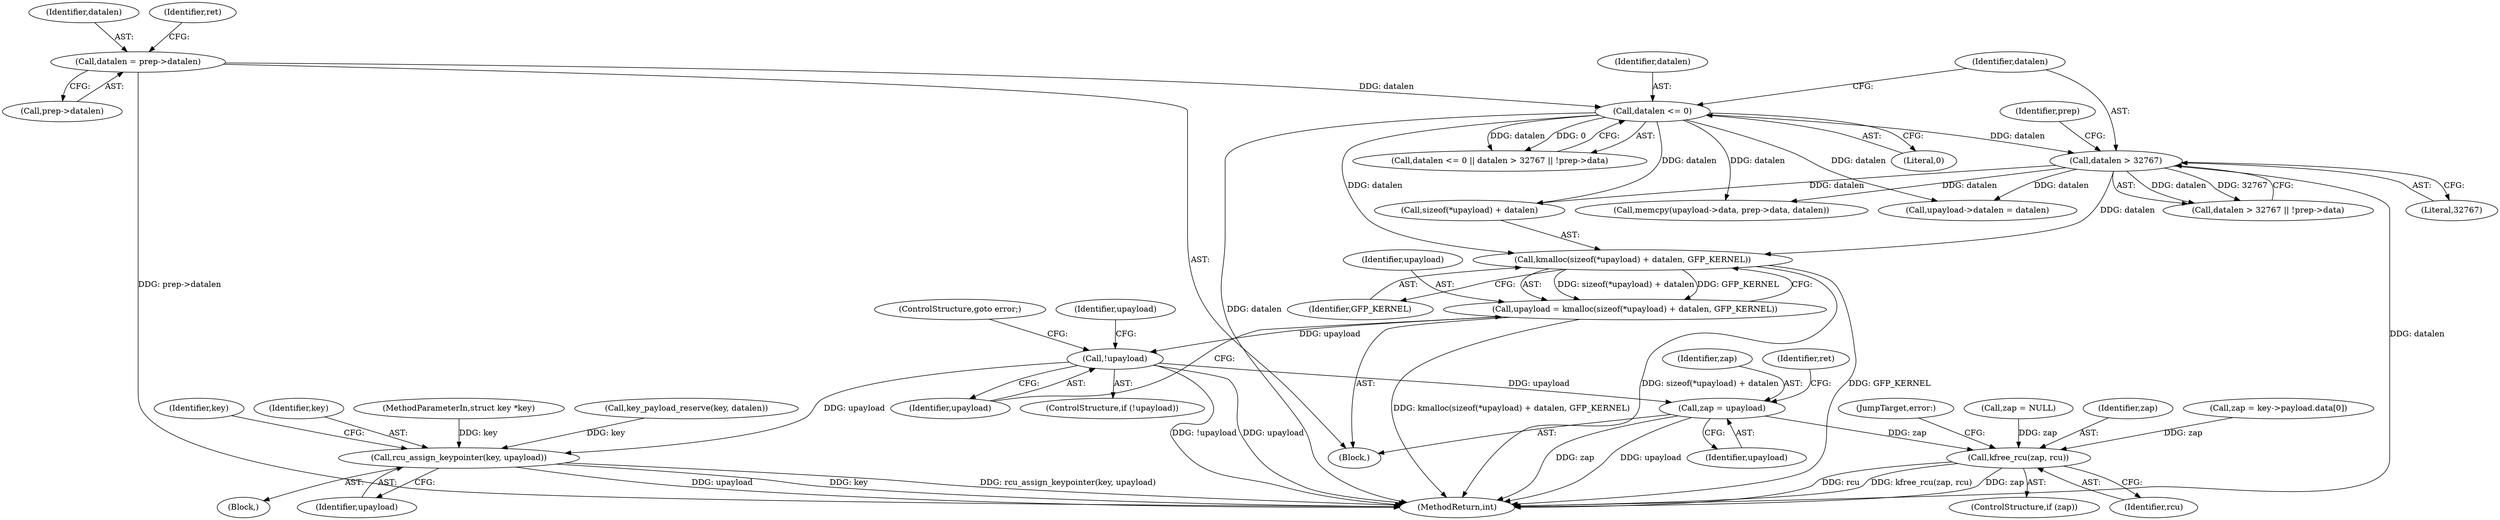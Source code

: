 digraph "0_linux_096fe9eaea40a17e125569f9e657e34cdb6d73bd_1@API" {
"1000140" [label="(Call,kmalloc(sizeof(*upayload) + datalen, GFP_KERNEL))"];
"1000122" [label="(Call,datalen <= 0)"];
"1000110" [label="(Call,datalen = prep->datalen)"];
"1000126" [label="(Call,datalen > 32767)"];
"1000138" [label="(Call,upayload = kmalloc(sizeof(*upayload) + datalen, GFP_KERNEL))"];
"1000148" [label="(Call,!upayload)"];
"1000164" [label="(Call,zap = upayload)"];
"1000208" [label="(Call,kfree_rcu(zap, rcu))"];
"1000198" [label="(Call,rcu_assign_keypointer(key, upayload))"];
"1000165" [label="(Identifier,zap)"];
"1000140" [label="(Call,kmalloc(sizeof(*upayload) + datalen, GFP_KERNEL))"];
"1000106" [label="(Block,)"];
"1000146" [label="(Identifier,GFP_KERNEL)"];
"1000112" [label="(Call,prep->datalen)"];
"1000164" [label="(Call,zap = upayload)"];
"1000122" [label="(Call,datalen <= 0)"];
"1000139" [label="(Identifier,upayload)"];
"1000176" [label="(Block,)"];
"1000195" [label="(Call,zap = NULL)"];
"1000169" [label="(Call,key_payload_reserve(key, datalen))"];
"1000200" [label="(Identifier,upayload)"];
"1000126" [label="(Call,datalen > 32767)"];
"1000214" [label="(MethodReturn,int)"];
"1000148" [label="(Call,!upayload)"];
"1000166" [label="(Identifier,upayload)"];
"1000111" [label="(Identifier,datalen)"];
"1000125" [label="(Call,datalen > 32767 || !prep->data)"];
"1000206" [label="(ControlStructure,if (zap))"];
"1000147" [label="(ControlStructure,if (!upayload))"];
"1000128" [label="(Literal,32767)"];
"1000198" [label="(Call,rcu_assign_keypointer(key, upayload))"];
"1000208" [label="(Call,kfree_rcu(zap, rcu))"];
"1000209" [label="(Identifier,zap)"];
"1000203" [label="(Identifier,key)"];
"1000151" [label="(Call,upayload->datalen = datalen)"];
"1000110" [label="(Call,datalen = prep->datalen)"];
"1000210" [label="(Identifier,rcu)"];
"1000131" [label="(Identifier,prep)"];
"1000150" [label="(ControlStructure,goto error;)"];
"1000199" [label="(Identifier,key)"];
"1000138" [label="(Call,upayload = kmalloc(sizeof(*upayload) + datalen, GFP_KERNEL))"];
"1000149" [label="(Identifier,upayload)"];
"1000121" [label="(Call,datalen <= 0 || datalen > 32767 || !prep->data)"];
"1000153" [label="(Identifier,upayload)"];
"1000185" [label="(Call,zap = key->payload.data[0])"];
"1000123" [label="(Identifier,datalen)"];
"1000104" [label="(MethodParameterIn,struct key *key)"];
"1000156" [label="(Call,memcpy(upayload->data, prep->data, datalen))"];
"1000127" [label="(Identifier,datalen)"];
"1000141" [label="(Call,sizeof(*upayload) + datalen)"];
"1000124" [label="(Literal,0)"];
"1000117" [label="(Identifier,ret)"];
"1000168" [label="(Identifier,ret)"];
"1000211" [label="(JumpTarget,error:)"];
"1000140" -> "1000138"  [label="AST: "];
"1000140" -> "1000146"  [label="CFG: "];
"1000141" -> "1000140"  [label="AST: "];
"1000146" -> "1000140"  [label="AST: "];
"1000138" -> "1000140"  [label="CFG: "];
"1000140" -> "1000214"  [label="DDG: sizeof(*upayload) + datalen"];
"1000140" -> "1000214"  [label="DDG: GFP_KERNEL"];
"1000140" -> "1000138"  [label="DDG: sizeof(*upayload) + datalen"];
"1000140" -> "1000138"  [label="DDG: GFP_KERNEL"];
"1000122" -> "1000140"  [label="DDG: datalen"];
"1000126" -> "1000140"  [label="DDG: datalen"];
"1000122" -> "1000121"  [label="AST: "];
"1000122" -> "1000124"  [label="CFG: "];
"1000123" -> "1000122"  [label="AST: "];
"1000124" -> "1000122"  [label="AST: "];
"1000127" -> "1000122"  [label="CFG: "];
"1000121" -> "1000122"  [label="CFG: "];
"1000122" -> "1000214"  [label="DDG: datalen"];
"1000122" -> "1000121"  [label="DDG: datalen"];
"1000122" -> "1000121"  [label="DDG: 0"];
"1000110" -> "1000122"  [label="DDG: datalen"];
"1000122" -> "1000126"  [label="DDG: datalen"];
"1000122" -> "1000141"  [label="DDG: datalen"];
"1000122" -> "1000151"  [label="DDG: datalen"];
"1000122" -> "1000156"  [label="DDG: datalen"];
"1000110" -> "1000106"  [label="AST: "];
"1000110" -> "1000112"  [label="CFG: "];
"1000111" -> "1000110"  [label="AST: "];
"1000112" -> "1000110"  [label="AST: "];
"1000117" -> "1000110"  [label="CFG: "];
"1000110" -> "1000214"  [label="DDG: prep->datalen"];
"1000126" -> "1000125"  [label="AST: "];
"1000126" -> "1000128"  [label="CFG: "];
"1000127" -> "1000126"  [label="AST: "];
"1000128" -> "1000126"  [label="AST: "];
"1000131" -> "1000126"  [label="CFG: "];
"1000125" -> "1000126"  [label="CFG: "];
"1000126" -> "1000214"  [label="DDG: datalen"];
"1000126" -> "1000125"  [label="DDG: datalen"];
"1000126" -> "1000125"  [label="DDG: 32767"];
"1000126" -> "1000141"  [label="DDG: datalen"];
"1000126" -> "1000151"  [label="DDG: datalen"];
"1000126" -> "1000156"  [label="DDG: datalen"];
"1000138" -> "1000106"  [label="AST: "];
"1000139" -> "1000138"  [label="AST: "];
"1000149" -> "1000138"  [label="CFG: "];
"1000138" -> "1000214"  [label="DDG: kmalloc(sizeof(*upayload) + datalen, GFP_KERNEL)"];
"1000138" -> "1000148"  [label="DDG: upayload"];
"1000148" -> "1000147"  [label="AST: "];
"1000148" -> "1000149"  [label="CFG: "];
"1000149" -> "1000148"  [label="AST: "];
"1000150" -> "1000148"  [label="CFG: "];
"1000153" -> "1000148"  [label="CFG: "];
"1000148" -> "1000214"  [label="DDG: upayload"];
"1000148" -> "1000214"  [label="DDG: !upayload"];
"1000148" -> "1000164"  [label="DDG: upayload"];
"1000148" -> "1000198"  [label="DDG: upayload"];
"1000164" -> "1000106"  [label="AST: "];
"1000164" -> "1000166"  [label="CFG: "];
"1000165" -> "1000164"  [label="AST: "];
"1000166" -> "1000164"  [label="AST: "];
"1000168" -> "1000164"  [label="CFG: "];
"1000164" -> "1000214"  [label="DDG: upayload"];
"1000164" -> "1000214"  [label="DDG: zap"];
"1000164" -> "1000208"  [label="DDG: zap"];
"1000208" -> "1000206"  [label="AST: "];
"1000208" -> "1000210"  [label="CFG: "];
"1000209" -> "1000208"  [label="AST: "];
"1000210" -> "1000208"  [label="AST: "];
"1000211" -> "1000208"  [label="CFG: "];
"1000208" -> "1000214"  [label="DDG: zap"];
"1000208" -> "1000214"  [label="DDG: rcu"];
"1000208" -> "1000214"  [label="DDG: kfree_rcu(zap, rcu)"];
"1000185" -> "1000208"  [label="DDG: zap"];
"1000195" -> "1000208"  [label="DDG: zap"];
"1000198" -> "1000176"  [label="AST: "];
"1000198" -> "1000200"  [label="CFG: "];
"1000199" -> "1000198"  [label="AST: "];
"1000200" -> "1000198"  [label="AST: "];
"1000203" -> "1000198"  [label="CFG: "];
"1000198" -> "1000214"  [label="DDG: upayload"];
"1000198" -> "1000214"  [label="DDG: key"];
"1000198" -> "1000214"  [label="DDG: rcu_assign_keypointer(key, upayload)"];
"1000169" -> "1000198"  [label="DDG: key"];
"1000104" -> "1000198"  [label="DDG: key"];
}
